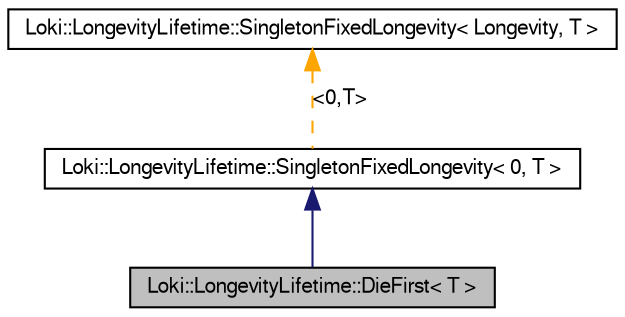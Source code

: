 digraph G
{
  bgcolor="transparent";
  edge [fontname="FreeSans",fontsize="10",labelfontname="FreeSans",labelfontsize="10"];
  node [fontname="FreeSans",fontsize="10",shape=record];
  Node1 [label="Loki::LongevityLifetime::DieFirst\< T \>",height=0.2,width=0.4,color="black", fillcolor="grey75", style="filled" fontcolor="black"];
  Node2 -> Node1 [dir=back,color="midnightblue",fontsize="10",style="solid",fontname="FreeSans"];
  Node2 [label="Loki::LongevityLifetime::SingletonFixedLongevity\< 0, T \>",height=0.2,width=0.4,color="black",URL="$a00123.html"];
  Node3 -> Node2 [dir=back,color="orange",fontsize="10",style="dashed",label="\<0,T\>",fontname="FreeSans"];
  Node3 [label="Loki::LongevityLifetime::SingletonFixedLongevity\< Longevity, T \>",height=0.2,width=0.4,color="black",URL="$a00123.html"];
}
